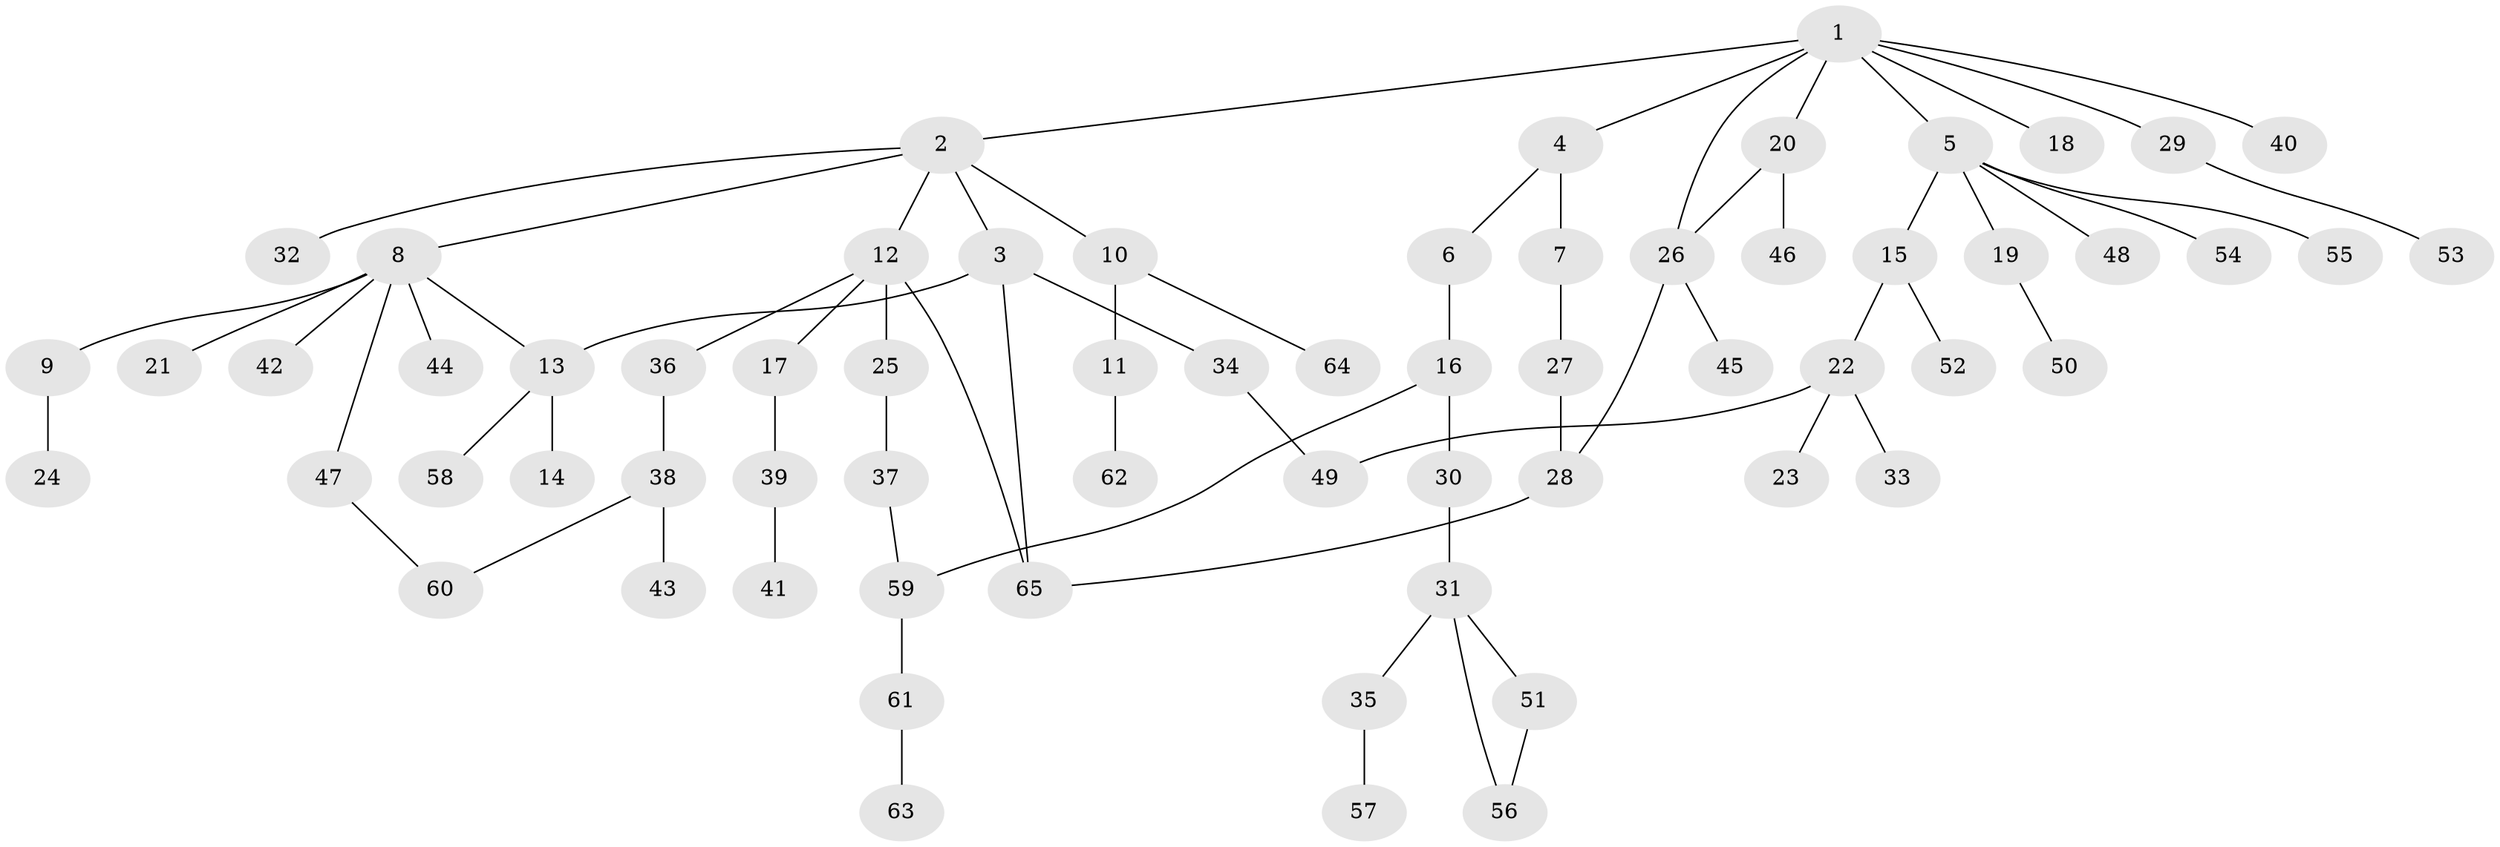 // coarse degree distribution, {6: 0.125, 4: 0.09375, 3: 0.15625, 2: 0.15625, 1: 0.46875}
// Generated by graph-tools (version 1.1) at 2025/16/03/04/25 18:16:54]
// undirected, 65 vertices, 73 edges
graph export_dot {
graph [start="1"]
  node [color=gray90,style=filled];
  1;
  2;
  3;
  4;
  5;
  6;
  7;
  8;
  9;
  10;
  11;
  12;
  13;
  14;
  15;
  16;
  17;
  18;
  19;
  20;
  21;
  22;
  23;
  24;
  25;
  26;
  27;
  28;
  29;
  30;
  31;
  32;
  33;
  34;
  35;
  36;
  37;
  38;
  39;
  40;
  41;
  42;
  43;
  44;
  45;
  46;
  47;
  48;
  49;
  50;
  51;
  52;
  53;
  54;
  55;
  56;
  57;
  58;
  59;
  60;
  61;
  62;
  63;
  64;
  65;
  1 -- 2;
  1 -- 4;
  1 -- 5;
  1 -- 18;
  1 -- 20;
  1 -- 29;
  1 -- 40;
  1 -- 26;
  2 -- 3;
  2 -- 8;
  2 -- 10;
  2 -- 12;
  2 -- 32;
  3 -- 34;
  3 -- 65;
  3 -- 13;
  4 -- 6;
  4 -- 7;
  5 -- 15;
  5 -- 19;
  5 -- 48;
  5 -- 54;
  5 -- 55;
  6 -- 16;
  7 -- 27;
  8 -- 9;
  8 -- 13;
  8 -- 21;
  8 -- 42;
  8 -- 44;
  8 -- 47;
  9 -- 24;
  10 -- 11;
  10 -- 64;
  11 -- 62;
  12 -- 17;
  12 -- 25;
  12 -- 36;
  12 -- 65;
  13 -- 14;
  13 -- 58;
  15 -- 22;
  15 -- 52;
  16 -- 30;
  16 -- 59;
  17 -- 39;
  19 -- 50;
  20 -- 26;
  20 -- 46;
  22 -- 23;
  22 -- 33;
  22 -- 49;
  25 -- 37;
  26 -- 45;
  26 -- 28;
  27 -- 28;
  28 -- 65;
  29 -- 53;
  30 -- 31;
  31 -- 35;
  31 -- 51;
  31 -- 56;
  34 -- 49;
  35 -- 57;
  36 -- 38;
  37 -- 59;
  38 -- 43;
  38 -- 60;
  39 -- 41;
  47 -- 60;
  51 -- 56;
  59 -- 61;
  61 -- 63;
}
